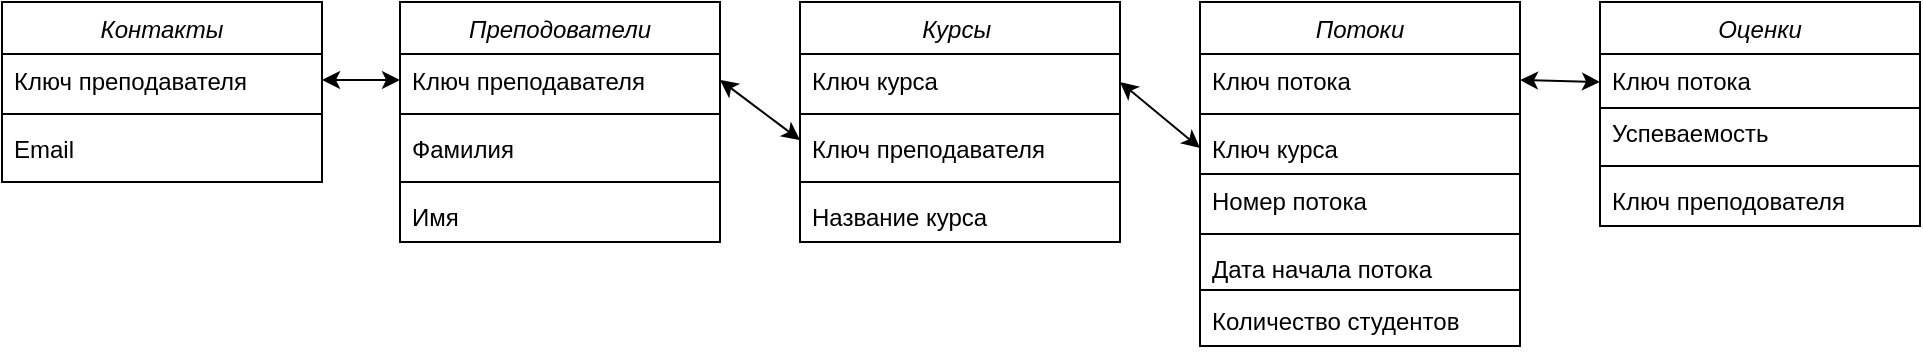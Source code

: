 <mxfile version="14.8.4" type="github">
  <diagram id="C5RBs43oDa-KdzZeNtuy" name="Page-1">
    <mxGraphModel dx="1113" dy="722" grid="1" gridSize="10" guides="1" tooltips="1" connect="1" arrows="1" fold="1" page="1" pageScale="1" pageWidth="827" pageHeight="1169" math="0" shadow="0">
      <root>
        <mxCell id="WIyWlLk6GJQsqaUBKTNV-0" />
        <mxCell id="WIyWlLk6GJQsqaUBKTNV-1" parent="WIyWlLk6GJQsqaUBKTNV-0" />
        <mxCell id="mPOKr2Ct_ZmzlczVarX6-0" value="Преподователи" style="swimlane;fontStyle=2;align=center;verticalAlign=top;childLayout=stackLayout;horizontal=1;startSize=26;horizontalStack=0;resizeParent=1;resizeLast=0;collapsible=1;marginBottom=0;rounded=0;shadow=0;strokeWidth=1;" vertex="1" parent="WIyWlLk6GJQsqaUBKTNV-1">
          <mxGeometry x="220" y="640" width="160" height="120" as="geometry">
            <mxRectangle x="200" y="110" width="160" height="26" as="alternateBounds" />
          </mxGeometry>
        </mxCell>
        <mxCell id="mPOKr2Ct_ZmzlczVarX6-1" value="Ключ преподавателя" style="text;align=left;verticalAlign=top;spacingLeft=4;spacingRight=4;overflow=hidden;rotatable=0;points=[[0,0.5],[1,0.5]];portConstraint=eastwest;" vertex="1" parent="mPOKr2Ct_ZmzlczVarX6-0">
          <mxGeometry y="26" width="160" height="26" as="geometry" />
        </mxCell>
        <mxCell id="mPOKr2Ct_ZmzlczVarX6-44" value="" style="line;html=1;strokeWidth=1;align=left;verticalAlign=middle;spacingTop=-1;spacingLeft=3;spacingRight=3;rotatable=0;labelPosition=right;points=[];portConstraint=eastwest;" vertex="1" parent="mPOKr2Ct_ZmzlczVarX6-0">
          <mxGeometry y="52" width="160" height="8" as="geometry" />
        </mxCell>
        <mxCell id="mPOKr2Ct_ZmzlczVarX6-2" value="Фамилия" style="text;align=left;verticalAlign=top;spacingLeft=4;spacingRight=4;overflow=hidden;rotatable=0;points=[[0,0.5],[1,0.5]];portConstraint=eastwest;rounded=0;shadow=0;html=0;" vertex="1" parent="mPOKr2Ct_ZmzlczVarX6-0">
          <mxGeometry y="60" width="160" height="26" as="geometry" />
        </mxCell>
        <mxCell id="mPOKr2Ct_ZmzlczVarX6-46" value="" style="line;html=1;strokeWidth=1;align=left;verticalAlign=middle;spacingTop=-1;spacingLeft=3;spacingRight=3;rotatable=0;labelPosition=right;points=[];portConstraint=eastwest;" vertex="1" parent="mPOKr2Ct_ZmzlczVarX6-0">
          <mxGeometry y="86" width="160" height="8" as="geometry" />
        </mxCell>
        <mxCell id="mPOKr2Ct_ZmzlczVarX6-3" value="Имя " style="text;align=left;verticalAlign=top;spacingLeft=4;spacingRight=4;overflow=hidden;rotatable=0;points=[[0,0.5],[1,0.5]];portConstraint=eastwest;rounded=0;shadow=0;html=0;" vertex="1" parent="mPOKr2Ct_ZmzlczVarX6-0">
          <mxGeometry y="94" width="160" height="26" as="geometry" />
        </mxCell>
        <mxCell id="mPOKr2Ct_ZmzlczVarX6-21" value="Контакты" style="swimlane;fontStyle=2;align=center;verticalAlign=top;childLayout=stackLayout;horizontal=1;startSize=26;horizontalStack=0;resizeParent=1;resizeLast=0;collapsible=1;marginBottom=0;rounded=0;shadow=0;strokeWidth=1;" vertex="1" parent="WIyWlLk6GJQsqaUBKTNV-1">
          <mxGeometry x="21" y="640" width="160" height="90" as="geometry">
            <mxRectangle x="200" y="110" width="160" height="26" as="alternateBounds" />
          </mxGeometry>
        </mxCell>
        <mxCell id="mPOKr2Ct_ZmzlczVarX6-22" value="Ключ преподавателя" style="text;align=left;verticalAlign=top;spacingLeft=4;spacingRight=4;overflow=hidden;rotatable=0;points=[[0,0.5],[1,0.5]];portConstraint=eastwest;" vertex="1" parent="mPOKr2Ct_ZmzlczVarX6-21">
          <mxGeometry y="26" width="160" height="26" as="geometry" />
        </mxCell>
        <mxCell id="mPOKr2Ct_ZmzlczVarX6-43" value="" style="line;html=1;strokeWidth=1;align=left;verticalAlign=middle;spacingTop=-1;spacingLeft=3;spacingRight=3;rotatable=0;labelPosition=right;points=[];portConstraint=eastwest;" vertex="1" parent="mPOKr2Ct_ZmzlczVarX6-21">
          <mxGeometry y="52" width="160" height="8" as="geometry" />
        </mxCell>
        <mxCell id="mPOKr2Ct_ZmzlczVarX6-24" value="Email" style="text;align=left;verticalAlign=top;spacingLeft=4;spacingRight=4;overflow=hidden;rotatable=0;points=[[0,0.5],[1,0.5]];portConstraint=eastwest;rounded=0;shadow=0;html=0;" vertex="1" parent="mPOKr2Ct_ZmzlczVarX6-21">
          <mxGeometry y="60" width="160" height="26" as="geometry" />
        </mxCell>
        <mxCell id="mPOKr2Ct_ZmzlczVarX6-25" value="Курсы " style="swimlane;fontStyle=2;align=center;verticalAlign=top;childLayout=stackLayout;horizontal=1;startSize=26;horizontalStack=0;resizeParent=1;resizeLast=0;collapsible=1;marginBottom=0;rounded=0;shadow=0;strokeWidth=1;" vertex="1" parent="WIyWlLk6GJQsqaUBKTNV-1">
          <mxGeometry x="420" y="640" width="160" height="120" as="geometry">
            <mxRectangle x="400" y="640" width="160" height="26" as="alternateBounds" />
          </mxGeometry>
        </mxCell>
        <mxCell id="mPOKr2Ct_ZmzlczVarX6-26" value="Ключ курса" style="text;align=left;verticalAlign=top;spacingLeft=4;spacingRight=4;overflow=hidden;rotatable=0;points=[[0,0.5],[1,0.5]];portConstraint=eastwest;" vertex="1" parent="mPOKr2Ct_ZmzlczVarX6-25">
          <mxGeometry y="26" width="160" height="26" as="geometry" />
        </mxCell>
        <mxCell id="mPOKr2Ct_ZmzlczVarX6-47" value="" style="line;html=1;strokeWidth=1;align=left;verticalAlign=middle;spacingTop=-1;spacingLeft=3;spacingRight=3;rotatable=0;labelPosition=right;points=[];portConstraint=eastwest;" vertex="1" parent="mPOKr2Ct_ZmzlczVarX6-25">
          <mxGeometry y="52" width="160" height="8" as="geometry" />
        </mxCell>
        <mxCell id="mPOKr2Ct_ZmzlczVarX6-28" value="Ключ преподавателя" style="text;align=left;verticalAlign=top;spacingLeft=4;spacingRight=4;overflow=hidden;rotatable=0;points=[[0,0.5],[1,0.5]];portConstraint=eastwest;" vertex="1" parent="mPOKr2Ct_ZmzlczVarX6-25">
          <mxGeometry y="60" width="160" height="26" as="geometry" />
        </mxCell>
        <mxCell id="mPOKr2Ct_ZmzlczVarX6-48" value="" style="line;html=1;strokeWidth=1;align=left;verticalAlign=middle;spacingTop=-1;spacingLeft=3;spacingRight=3;rotatable=0;labelPosition=right;points=[];portConstraint=eastwest;" vertex="1" parent="mPOKr2Ct_ZmzlczVarX6-25">
          <mxGeometry y="86" width="160" height="8" as="geometry" />
        </mxCell>
        <mxCell id="mPOKr2Ct_ZmzlczVarX6-29" value="Название курса" style="text;align=left;verticalAlign=top;spacingLeft=4;spacingRight=4;overflow=hidden;rotatable=0;points=[[0,0.5],[1,0.5]];portConstraint=eastwest;" vertex="1" parent="mPOKr2Ct_ZmzlczVarX6-25">
          <mxGeometry y="94" width="160" height="26" as="geometry" />
        </mxCell>
        <mxCell id="mPOKr2Ct_ZmzlczVarX6-30" value="Потоки" style="swimlane;fontStyle=2;align=center;verticalAlign=top;childLayout=stackLayout;horizontal=1;startSize=26;horizontalStack=0;resizeParent=1;resizeLast=0;collapsible=1;marginBottom=0;rounded=0;shadow=0;strokeWidth=1;" vertex="1" parent="WIyWlLk6GJQsqaUBKTNV-1">
          <mxGeometry x="620" y="640" width="160" height="172" as="geometry">
            <mxRectangle x="200" y="110" width="160" height="26" as="alternateBounds" />
          </mxGeometry>
        </mxCell>
        <mxCell id="mPOKr2Ct_ZmzlczVarX6-31" value="Ключ потока" style="text;align=left;verticalAlign=top;spacingLeft=4;spacingRight=4;overflow=hidden;rotatable=0;points=[[0,0.5],[1,0.5]];portConstraint=eastwest;" vertex="1" parent="mPOKr2Ct_ZmzlczVarX6-30">
          <mxGeometry y="26" width="160" height="26" as="geometry" />
        </mxCell>
        <mxCell id="mPOKr2Ct_ZmzlczVarX6-49" value="" style="line;html=1;strokeWidth=1;align=left;verticalAlign=middle;spacingTop=-1;spacingLeft=3;spacingRight=3;rotatable=0;labelPosition=right;points=[];portConstraint=eastwest;" vertex="1" parent="mPOKr2Ct_ZmzlczVarX6-30">
          <mxGeometry y="52" width="160" height="8" as="geometry" />
        </mxCell>
        <mxCell id="mPOKr2Ct_ZmzlczVarX6-32" value="Ключ курса " style="text;align=left;verticalAlign=top;spacingLeft=4;spacingRight=4;overflow=hidden;rotatable=0;points=[[0,0.5],[1,0.5]];portConstraint=eastwest;" vertex="1" parent="mPOKr2Ct_ZmzlczVarX6-30">
          <mxGeometry y="60" width="160" height="26" as="geometry" />
        </mxCell>
        <mxCell id="mPOKr2Ct_ZmzlczVarX6-33" value="Номер потока" style="text;align=left;verticalAlign=top;spacingLeft=4;spacingRight=4;overflow=hidden;rotatable=0;points=[[0,0.5],[1,0.5]];portConstraint=eastwest;" vertex="1" parent="mPOKr2Ct_ZmzlczVarX6-30">
          <mxGeometry y="86" width="160" height="26" as="geometry" />
        </mxCell>
        <mxCell id="mPOKr2Ct_ZmzlczVarX6-51" value="" style="line;html=1;strokeWidth=1;align=left;verticalAlign=middle;spacingTop=-1;spacingLeft=3;spacingRight=3;rotatable=0;labelPosition=right;points=[];portConstraint=eastwest;" vertex="1" parent="mPOKr2Ct_ZmzlczVarX6-30">
          <mxGeometry y="112" width="160" height="8" as="geometry" />
        </mxCell>
        <mxCell id="mPOKr2Ct_ZmzlczVarX6-34" value="Дата начала потока" style="text;align=left;verticalAlign=top;spacingLeft=4;spacingRight=4;overflow=hidden;rotatable=0;points=[[0,0.5],[1,0.5]];portConstraint=eastwest;" vertex="1" parent="mPOKr2Ct_ZmzlczVarX6-30">
          <mxGeometry y="120" width="160" height="26" as="geometry" />
        </mxCell>
        <mxCell id="mPOKr2Ct_ZmzlczVarX6-40" value="Количество студентов" style="text;align=left;verticalAlign=top;spacingLeft=4;spacingRight=4;overflow=hidden;rotatable=0;points=[[0,0.5],[1,0.5]];portConstraint=eastwest;" vertex="1" parent="mPOKr2Ct_ZmzlczVarX6-30">
          <mxGeometry y="146" width="160" height="26" as="geometry" />
        </mxCell>
        <mxCell id="mPOKr2Ct_ZmzlczVarX6-35" value="Оценки" style="swimlane;fontStyle=2;align=center;verticalAlign=top;childLayout=stackLayout;horizontal=1;startSize=26;horizontalStack=0;resizeParent=1;resizeLast=0;collapsible=1;marginBottom=0;rounded=0;shadow=0;strokeWidth=1;" vertex="1" parent="WIyWlLk6GJQsqaUBKTNV-1">
          <mxGeometry x="820" y="640" width="160" height="112" as="geometry">
            <mxRectangle x="200" y="110" width="160" height="26" as="alternateBounds" />
          </mxGeometry>
        </mxCell>
        <mxCell id="mPOKr2Ct_ZmzlczVarX6-36" value="Ключ потока" style="text;align=left;verticalAlign=top;spacingLeft=4;spacingRight=4;overflow=hidden;rotatable=0;points=[[0,0.5],[1,0.5]];portConstraint=eastwest;" vertex="1" parent="mPOKr2Ct_ZmzlczVarX6-35">
          <mxGeometry y="26" width="160" height="26" as="geometry" />
        </mxCell>
        <mxCell id="mPOKr2Ct_ZmzlczVarX6-38" value="Успеваемость" style="text;align=left;verticalAlign=top;spacingLeft=4;spacingRight=4;overflow=hidden;rotatable=0;points=[[0,0.5],[1,0.5]];portConstraint=eastwest;" vertex="1" parent="mPOKr2Ct_ZmzlczVarX6-35">
          <mxGeometry y="52" width="160" height="26" as="geometry" />
        </mxCell>
        <mxCell id="mPOKr2Ct_ZmzlczVarX6-72" value="" style="line;html=1;strokeWidth=1;align=left;verticalAlign=middle;spacingTop=-1;spacingLeft=3;spacingRight=3;rotatable=0;labelPosition=right;points=[];portConstraint=eastwest;" vertex="1" parent="mPOKr2Ct_ZmzlczVarX6-35">
          <mxGeometry y="78" width="160" height="8" as="geometry" />
        </mxCell>
        <mxCell id="mPOKr2Ct_ZmzlczVarX6-39" value="Ключ преподователя" style="text;align=left;verticalAlign=top;spacingLeft=4;spacingRight=4;overflow=hidden;rotatable=0;points=[[0,0.5],[1,0.5]];portConstraint=eastwest;" vertex="1" parent="mPOKr2Ct_ZmzlczVarX6-35">
          <mxGeometry y="86" width="160" height="26" as="geometry" />
        </mxCell>
        <mxCell id="mPOKr2Ct_ZmzlczVarX6-50" value="" style="line;html=1;strokeWidth=1;align=left;verticalAlign=middle;spacingTop=-1;spacingLeft=3;spacingRight=3;rotatable=0;labelPosition=right;points=[];portConstraint=eastwest;" vertex="1" parent="WIyWlLk6GJQsqaUBKTNV-1">
          <mxGeometry x="620" y="722" width="160" height="8" as="geometry" />
        </mxCell>
        <mxCell id="mPOKr2Ct_ZmzlczVarX6-52" value="" style="line;html=1;strokeWidth=1;align=left;verticalAlign=middle;spacingTop=-1;spacingLeft=3;spacingRight=3;rotatable=0;labelPosition=right;points=[];portConstraint=eastwest;" vertex="1" parent="WIyWlLk6GJQsqaUBKTNV-1">
          <mxGeometry x="620" y="780" width="160" height="8" as="geometry" />
        </mxCell>
        <mxCell id="mPOKr2Ct_ZmzlczVarX6-55" value="" style="endArrow=classic;startArrow=classic;html=1;exitX=1;exitY=0.5;exitDx=0;exitDy=0;entryX=0;entryY=0.5;entryDx=0;entryDy=0;" edge="1" parent="WIyWlLk6GJQsqaUBKTNV-1" source="mPOKr2Ct_ZmzlczVarX6-22" target="mPOKr2Ct_ZmzlczVarX6-1">
          <mxGeometry width="50" height="50" relative="1" as="geometry">
            <mxPoint x="450" y="810" as="sourcePoint" />
            <mxPoint x="500" y="760" as="targetPoint" />
          </mxGeometry>
        </mxCell>
        <mxCell id="mPOKr2Ct_ZmzlczVarX6-68" value="" style="endArrow=classic;startArrow=classic;html=1;exitX=1;exitY=0.5;exitDx=0;exitDy=0;" edge="1" parent="WIyWlLk6GJQsqaUBKTNV-1" source="mPOKr2Ct_ZmzlczVarX6-31">
          <mxGeometry width="50" height="50" relative="1" as="geometry">
            <mxPoint x="770" y="730" as="sourcePoint" />
            <mxPoint x="820" y="680" as="targetPoint" />
          </mxGeometry>
        </mxCell>
        <mxCell id="mPOKr2Ct_ZmzlczVarX6-69" value="" style="endArrow=classic;startArrow=classic;html=1;exitX=1;exitY=0.5;exitDx=0;exitDy=0;" edge="1" parent="WIyWlLk6GJQsqaUBKTNV-1" source="mPOKr2Ct_ZmzlczVarX6-1">
          <mxGeometry width="50" height="50" relative="1" as="geometry">
            <mxPoint x="380" y="730" as="sourcePoint" />
            <mxPoint x="420" y="709" as="targetPoint" />
          </mxGeometry>
        </mxCell>
        <mxCell id="mPOKr2Ct_ZmzlczVarX6-70" value="" style="endArrow=classic;startArrow=classic;html=1;entryX=0;entryY=0.5;entryDx=0;entryDy=0;" edge="1" parent="WIyWlLk6GJQsqaUBKTNV-1" target="mPOKr2Ct_ZmzlczVarX6-32">
          <mxGeometry width="50" height="50" relative="1" as="geometry">
            <mxPoint x="580" y="680" as="sourcePoint" />
            <mxPoint x="630" y="630" as="targetPoint" />
          </mxGeometry>
        </mxCell>
        <mxCell id="mPOKr2Ct_ZmzlczVarX6-71" value="" style="line;html=1;strokeWidth=1;align=left;verticalAlign=middle;spacingTop=-1;spacingLeft=3;spacingRight=3;rotatable=0;labelPosition=right;points=[];portConstraint=eastwest;" vertex="1" parent="WIyWlLk6GJQsqaUBKTNV-1">
          <mxGeometry x="820" y="689" width="160" height="8" as="geometry" />
        </mxCell>
      </root>
    </mxGraphModel>
  </diagram>
</mxfile>
